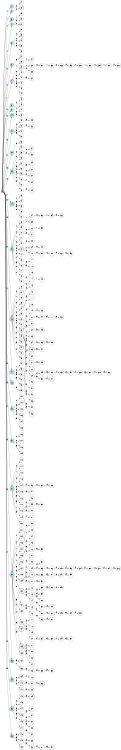 digraph APTA {
__start0 [label="" shape="none"];

rankdir=LR;
size="8,5";

s0 [style="filled", color="black", fillcolor="#ff817b" shape="circle", label="0"];
s1 [style="rounded,filled", color="black", fillcolor="powderblue" shape="doublecircle", label="1"];
s2 [style="filled", color="black", fillcolor="powderblue" shape="circle", label="2"];
s3 [style="rounded,filled", color="black", fillcolor="powderblue" shape="doublecircle", label="3"];
s4 [style="filled", color="black", fillcolor="powderblue" shape="circle", label="4"];
s5 [style="filled", color="black", fillcolor="powderblue" shape="circle", label="5"];
s6 [style="rounded,filled", color="black", fillcolor="powderblue" shape="doublecircle", label="6"];
s7 [style="rounded,filled", color="black", fillcolor="powderblue" shape="doublecircle", label="7"];
s8 [style="rounded,filled", color="black", fillcolor="powderblue" shape="doublecircle", label="8"];
s9 [style="filled", color="black", fillcolor="powderblue" shape="circle", label="9"];
s10 [style="filled", color="black", fillcolor="powderblue" shape="circle", label="10"];
s11 [style="filled", color="black", fillcolor="powderblue" shape="circle", label="11"];
s12 [style="filled", color="black", fillcolor="powderblue" shape="circle", label="12"];
s13 [style="filled", color="black", fillcolor="powderblue" shape="circle", label="13"];
s14 [style="rounded,filled", color="black", fillcolor="powderblue" shape="doublecircle", label="14"];
s15 [style="filled", color="black", fillcolor="powderblue" shape="circle", label="15"];
s16 [style="rounded,filled", color="black", fillcolor="powderblue" shape="doublecircle", label="16"];
s17 [style="rounded,filled", color="black", fillcolor="powderblue" shape="doublecircle", label="17"];
s18 [style="filled", color="black", fillcolor="powderblue" shape="circle", label="18"];
s19 [style="filled", color="black", fillcolor="powderblue" shape="circle", label="19"];
s20 [style="filled", color="black", fillcolor="powderblue" shape="circle", label="20"];
s21 [style="rounded,filled", color="black", fillcolor="powderblue" shape="doublecircle", label="21"];
s22 [style="rounded,filled", color="black", fillcolor="powderblue" shape="doublecircle", label="22"];
s23 [style="filled", color="black", fillcolor="powderblue" shape="circle", label="23"];
s24 [style="rounded,filled", color="black", fillcolor="powderblue" shape="doublecircle", label="24"];
s25 [style="rounded,filled", color="black", fillcolor="powderblue" shape="doublecircle", label="25"];
s26 [style="filled", color="black", fillcolor="powderblue" shape="circle", label="26"];
s27 [style="filled", color="black", fillcolor="white" shape="circle", label="27"];
s28 [style="rounded,filled", color="black", fillcolor="white" shape="doublecircle", label="28"];
s29 [style="filled", color="black", fillcolor="white" shape="circle", label="29"];
s30 [style="filled", color="black", fillcolor="white" shape="circle", label="30"];
s31 [style="filled", color="black", fillcolor="white" shape="circle", label="31"];
s32 [style="filled", color="black", fillcolor="white" shape="circle", label="32"];
s33 [style="filled", color="black", fillcolor="white" shape="circle", label="33"];
s34 [style="filled", color="black", fillcolor="white" shape="circle", label="34"];
s35 [style="filled", color="black", fillcolor="white" shape="circle", label="35"];
s36 [style="filled", color="black", fillcolor="white" shape="circle", label="36"];
s37 [style="filled", color="black", fillcolor="white" shape="circle", label="37"];
s38 [style="filled", color="black", fillcolor="white" shape="circle", label="38"];
s39 [style="filled", color="black", fillcolor="white" shape="circle", label="39"];
s40 [style="filled", color="black", fillcolor="white" shape="circle", label="40"];
s41 [style="filled", color="black", fillcolor="white" shape="circle", label="41"];
s42 [style="filled", color="black", fillcolor="white" shape="circle", label="42"];
s43 [style="filled", color="black", fillcolor="white" shape="circle", label="43"];
s44 [style="filled", color="black", fillcolor="white" shape="circle", label="44"];
s45 [style="filled", color="black", fillcolor="white" shape="circle", label="45"];
s46 [style="filled", color="black", fillcolor="white" shape="circle", label="46"];
s47 [style="filled", color="black", fillcolor="white" shape="circle", label="47"];
s48 [style="filled", color="black", fillcolor="white" shape="circle", label="48"];
s49 [style="filled", color="black", fillcolor="white" shape="circle", label="49"];
s50 [style="filled", color="black", fillcolor="white" shape="circle", label="50"];
s51 [style="filled", color="black", fillcolor="white" shape="circle", label="51"];
s52 [style="filled", color="black", fillcolor="white" shape="circle", label="52"];
s53 [style="filled", color="black", fillcolor="white" shape="circle", label="53"];
s54 [style="filled", color="black", fillcolor="white" shape="circle", label="54"];
s55 [style="filled", color="black", fillcolor="white" shape="circle", label="55"];
s56 [style="filled", color="black", fillcolor="white" shape="circle", label="56"];
s57 [style="filled", color="black", fillcolor="white" shape="circle", label="57"];
s58 [style="filled", color="black", fillcolor="white" shape="circle", label="58"];
s59 [style="filled", color="black", fillcolor="white" shape="circle", label="59"];
s60 [style="filled", color="black", fillcolor="white" shape="circle", label="60"];
s61 [style="filled", color="black", fillcolor="white" shape="circle", label="61"];
s62 [style="filled", color="black", fillcolor="white" shape="circle", label="62"];
s63 [style="filled", color="black", fillcolor="white" shape="circle", label="63"];
s64 [style="filled", color="black", fillcolor="white" shape="circle", label="64"];
s65 [style="filled", color="black", fillcolor="white" shape="circle", label="65"];
s66 [style="filled", color="black", fillcolor="white" shape="circle", label="66"];
s67 [style="filled", color="black", fillcolor="white" shape="circle", label="67"];
s68 [style="filled", color="black", fillcolor="white" shape="circle", label="68"];
s69 [style="filled", color="black", fillcolor="white" shape="circle", label="69"];
s70 [style="filled", color="black", fillcolor="white" shape="circle", label="70"];
s71 [style="filled", color="black", fillcolor="white" shape="circle", label="71"];
s72 [style="filled", color="black", fillcolor="white" shape="circle", label="72"];
s73 [style="rounded,filled", color="black", fillcolor="white" shape="doublecircle", label="73"];
s74 [style="filled", color="black", fillcolor="white" shape="circle", label="74"];
s75 [style="filled", color="black", fillcolor="white" shape="circle", label="75"];
s76 [style="filled", color="black", fillcolor="white" shape="circle", label="76"];
s77 [style="filled", color="black", fillcolor="white" shape="circle", label="77"];
s78 [style="filled", color="black", fillcolor="white" shape="circle", label="78"];
s79 [style="filled", color="black", fillcolor="white" shape="circle", label="79"];
s80 [style="filled", color="black", fillcolor="white" shape="circle", label="80"];
s81 [style="filled", color="black", fillcolor="white" shape="circle", label="81"];
s82 [style="filled", color="black", fillcolor="white" shape="circle", label="82"];
s83 [style="filled", color="black", fillcolor="white" shape="circle", label="83"];
s84 [style="filled", color="black", fillcolor="white" shape="circle", label="84"];
s85 [style="filled", color="black", fillcolor="white" shape="circle", label="85"];
s86 [style="filled", color="black", fillcolor="white" shape="circle", label="86"];
s87 [style="filled", color="black", fillcolor="white" shape="circle", label="87"];
s88 [style="rounded,filled", color="black", fillcolor="white" shape="doublecircle", label="88"];
s89 [style="rounded,filled", color="black", fillcolor="white" shape="doublecircle", label="89"];
s90 [style="filled", color="black", fillcolor="white" shape="circle", label="90"];
s91 [style="rounded,filled", color="black", fillcolor="white" shape="doublecircle", label="91"];
s92 [style="filled", color="black", fillcolor="white" shape="circle", label="92"];
s93 [style="filled", color="black", fillcolor="white" shape="circle", label="93"];
s94 [style="filled", color="black", fillcolor="white" shape="circle", label="94"];
s95 [style="filled", color="black", fillcolor="white" shape="circle", label="95"];
s96 [style="filled", color="black", fillcolor="white" shape="circle", label="96"];
s97 [style="filled", color="black", fillcolor="white" shape="circle", label="97"];
s98 [style="filled", color="black", fillcolor="white" shape="circle", label="98"];
s99 [style="filled", color="black", fillcolor="white" shape="circle", label="99"];
s100 [style="filled", color="black", fillcolor="white" shape="circle", label="100"];
s101 [style="filled", color="black", fillcolor="white" shape="circle", label="101"];
s102 [style="filled", color="black", fillcolor="white" shape="circle", label="102"];
s103 [style="filled", color="black", fillcolor="white" shape="circle", label="103"];
s104 [style="filled", color="black", fillcolor="white" shape="circle", label="104"];
s105 [style="filled", color="black", fillcolor="white" shape="circle", label="105"];
s106 [style="filled", color="black", fillcolor="white" shape="circle", label="106"];
s107 [style="filled", color="black", fillcolor="white" shape="circle", label="107"];
s108 [style="filled", color="black", fillcolor="white" shape="circle", label="108"];
s109 [style="filled", color="black", fillcolor="white" shape="circle", label="109"];
s110 [style="filled", color="black", fillcolor="white" shape="circle", label="110"];
s111 [style="filled", color="black", fillcolor="white" shape="circle", label="111"];
s112 [style="filled", color="black", fillcolor="white" shape="circle", label="112"];
s113 [style="filled", color="black", fillcolor="white" shape="circle", label="113"];
s114 [style="filled", color="black", fillcolor="white" shape="circle", label="114"];
s115 [style="filled", color="black", fillcolor="white" shape="circle", label="115"];
s116 [style="filled", color="black", fillcolor="white" shape="circle", label="116"];
s117 [style="filled", color="black", fillcolor="white" shape="circle", label="117"];
s118 [style="filled", color="black", fillcolor="white" shape="circle", label="118"];
s119 [style="filled", color="black", fillcolor="white" shape="circle", label="119"];
s120 [style="filled", color="black", fillcolor="white" shape="circle", label="120"];
s121 [style="filled", color="black", fillcolor="white" shape="circle", label="121"];
s122 [style="filled", color="black", fillcolor="white" shape="circle", label="122"];
s123 [style="filled", color="black", fillcolor="white" shape="circle", label="123"];
s124 [style="filled", color="black", fillcolor="white" shape="circle", label="124"];
s125 [style="filled", color="black", fillcolor="white" shape="circle", label="125"];
s126 [style="filled", color="black", fillcolor="white" shape="circle", label="126"];
s127 [style="filled", color="black", fillcolor="white" shape="circle", label="127"];
s128 [style="filled", color="black", fillcolor="white" shape="circle", label="128"];
s129 [style="filled", color="black", fillcolor="white" shape="circle", label="129"];
s130 [style="rounded,filled", color="black", fillcolor="white" shape="doublecircle", label="130"];
s131 [style="filled", color="black", fillcolor="white" shape="circle", label="131"];
s132 [style="filled", color="black", fillcolor="white" shape="circle", label="132"];
s133 [style="filled", color="black", fillcolor="white" shape="circle", label="133"];
s134 [style="rounded,filled", color="black", fillcolor="white" shape="doublecircle", label="134"];
s135 [style="rounded,filled", color="black", fillcolor="white" shape="doublecircle", label="135"];
s136 [style="filled", color="black", fillcolor="white" shape="circle", label="136"];
s137 [style="filled", color="black", fillcolor="white" shape="circle", label="137"];
s138 [style="filled", color="black", fillcolor="white" shape="circle", label="138"];
s139 [style="filled", color="black", fillcolor="white" shape="circle", label="139"];
s140 [style="rounded,filled", color="black", fillcolor="white" shape="doublecircle", label="140"];
s141 [style="filled", color="black", fillcolor="white" shape="circle", label="141"];
s142 [style="filled", color="black", fillcolor="white" shape="circle", label="142"];
s143 [style="filled", color="black", fillcolor="white" shape="circle", label="143"];
s144 [style="filled", color="black", fillcolor="white" shape="circle", label="144"];
s145 [style="filled", color="black", fillcolor="white" shape="circle", label="145"];
s146 [style="filled", color="black", fillcolor="white" shape="circle", label="146"];
s147 [style="filled", color="black", fillcolor="white" shape="circle", label="147"];
s148 [style="filled", color="black", fillcolor="white" shape="circle", label="148"];
s149 [style="filled", color="black", fillcolor="white" shape="circle", label="149"];
s150 [style="filled", color="black", fillcolor="white" shape="circle", label="150"];
s151 [style="filled", color="black", fillcolor="white" shape="circle", label="151"];
s152 [style="filled", color="black", fillcolor="white" shape="circle", label="152"];
s153 [style="filled", color="black", fillcolor="white" shape="circle", label="153"];
s154 [style="filled", color="black", fillcolor="white" shape="circle", label="154"];
s155 [style="filled", color="black", fillcolor="white" shape="circle", label="155"];
s156 [style="filled", color="black", fillcolor="white" shape="circle", label="156"];
s157 [style="filled", color="black", fillcolor="white" shape="circle", label="157"];
s158 [style="filled", color="black", fillcolor="white" shape="circle", label="158"];
s159 [style="filled", color="black", fillcolor="white" shape="circle", label="159"];
s160 [style="filled", color="black", fillcolor="white" shape="circle", label="160"];
s161 [style="filled", color="black", fillcolor="white" shape="circle", label="161"];
s162 [style="filled", color="black", fillcolor="white" shape="circle", label="162"];
s163 [style="filled", color="black", fillcolor="white" shape="circle", label="163"];
s164 [style="filled", color="black", fillcolor="white" shape="circle", label="164"];
s165 [style="filled", color="black", fillcolor="white" shape="circle", label="165"];
s166 [style="filled", color="black", fillcolor="white" shape="circle", label="166"];
s167 [style="filled", color="black", fillcolor="white" shape="circle", label="167"];
s168 [style="filled", color="black", fillcolor="white" shape="circle", label="168"];
s169 [style="filled", color="black", fillcolor="white" shape="circle", label="169"];
s170 [style="filled", color="black", fillcolor="white" shape="circle", label="170"];
s171 [style="filled", color="black", fillcolor="white" shape="circle", label="171"];
s172 [style="filled", color="black", fillcolor="white" shape="circle", label="172"];
s173 [style="filled", color="black", fillcolor="white" shape="circle", label="173"];
s174 [style="filled", color="black", fillcolor="white" shape="circle", label="174"];
s175 [style="filled", color="black", fillcolor="white" shape="circle", label="175"];
s176 [style="filled", color="black", fillcolor="white" shape="circle", label="176"];
s177 [style="filled", color="black", fillcolor="white" shape="circle", label="177"];
s178 [style="filled", color="black", fillcolor="white" shape="circle", label="178"];
s179 [style="filled", color="black", fillcolor="white" shape="circle", label="179"];
s180 [style="filled", color="black", fillcolor="white" shape="circle", label="180"];
s181 [style="filled", color="black", fillcolor="white" shape="circle", label="181"];
s182 [style="filled", color="black", fillcolor="white" shape="circle", label="182"];
s183 [style="filled", color="black", fillcolor="white" shape="circle", label="183"];
s184 [style="filled", color="black", fillcolor="white" shape="circle", label="184"];
s185 [style="rounded,filled", color="black", fillcolor="white" shape="doublecircle", label="185"];
s186 [style="filled", color="black", fillcolor="white" shape="circle", label="186"];
s187 [style="filled", color="black", fillcolor="white" shape="circle", label="187"];
s188 [style="rounded,filled", color="black", fillcolor="white" shape="doublecircle", label="188"];
s189 [style="filled", color="black", fillcolor="white" shape="circle", label="189"];
s190 [style="filled", color="black", fillcolor="white" shape="circle", label="190"];
s191 [style="filled", color="black", fillcolor="white" shape="circle", label="191"];
s192 [style="filled", color="black", fillcolor="white" shape="circle", label="192"];
s193 [style="filled", color="black", fillcolor="white" shape="circle", label="193"];
s194 [style="filled", color="black", fillcolor="white" shape="circle", label="194"];
s195 [style="filled", color="black", fillcolor="white" shape="circle", label="195"];
s196 [style="filled", color="black", fillcolor="white" shape="circle", label="196"];
s197 [style="filled", color="black", fillcolor="white" shape="circle", label="197"];
s198 [style="filled", color="black", fillcolor="white" shape="circle", label="198"];
s199 [style="filled", color="black", fillcolor="white" shape="circle", label="199"];
s200 [style="filled", color="black", fillcolor="white" shape="circle", label="200"];
s201 [style="filled", color="black", fillcolor="white" shape="circle", label="201"];
s202 [style="filled", color="black", fillcolor="white" shape="circle", label="202"];
s203 [style="filled", color="black", fillcolor="white" shape="circle", label="203"];
s204 [style="filled", color="black", fillcolor="white" shape="circle", label="204"];
s205 [style="filled", color="black", fillcolor="white" shape="circle", label="205"];
s206 [style="filled", color="black", fillcolor="white" shape="circle", label="206"];
s207 [style="filled", color="black", fillcolor="white" shape="circle", label="207"];
s208 [style="filled", color="black", fillcolor="white" shape="circle", label="208"];
s209 [style="filled", color="black", fillcolor="white" shape="circle", label="209"];
s210 [style="rounded,filled", color="black", fillcolor="white" shape="doublecircle", label="210"];
s211 [style="filled", color="black", fillcolor="white" shape="circle", label="211"];
s212 [style="filled", color="black", fillcolor="white" shape="circle", label="212"];
s213 [style="filled", color="black", fillcolor="white" shape="circle", label="213"];
s214 [style="filled", color="black", fillcolor="white" shape="circle", label="214"];
s215 [style="filled", color="black", fillcolor="white" shape="circle", label="215"];
s216 [style="filled", color="black", fillcolor="white" shape="circle", label="216"];
s217 [style="filled", color="black", fillcolor="white" shape="circle", label="217"];
s218 [style="filled", color="black", fillcolor="white" shape="circle", label="218"];
s219 [style="filled", color="black", fillcolor="white" shape="circle", label="219"];
s220 [style="filled", color="black", fillcolor="white" shape="circle", label="220"];
s221 [style="filled", color="black", fillcolor="white" shape="circle", label="221"];
s222 [style="filled", color="black", fillcolor="white" shape="circle", label="222"];
s223 [style="filled", color="black", fillcolor="white" shape="circle", label="223"];
s224 [style="filled", color="black", fillcolor="white" shape="circle", label="224"];
s225 [style="filled", color="black", fillcolor="white" shape="circle", label="225"];
s226 [style="filled", color="black", fillcolor="white" shape="circle", label="226"];
s227 [style="filled", color="black", fillcolor="white" shape="circle", label="227"];
s228 [style="filled", color="black", fillcolor="white" shape="circle", label="228"];
s229 [style="rounded,filled", color="black", fillcolor="white" shape="doublecircle", label="229"];
s230 [style="filled", color="black", fillcolor="white" shape="circle", label="230"];
s231 [style="filled", color="black", fillcolor="white" shape="circle", label="231"];
s232 [style="filled", color="black", fillcolor="white" shape="circle", label="232"];
s233 [style="filled", color="black", fillcolor="white" shape="circle", label="233"];
s234 [style="filled", color="black", fillcolor="white" shape="circle", label="234"];
s235 [style="filled", color="black", fillcolor="white" shape="circle", label="235"];
s236 [style="filled", color="black", fillcolor="white" shape="circle", label="236"];
s237 [style="filled", color="black", fillcolor="white" shape="circle", label="237"];
s238 [style="filled", color="black", fillcolor="white" shape="circle", label="238"];
s239 [style="filled", color="black", fillcolor="white" shape="circle", label="239"];
s240 [style="filled", color="black", fillcolor="white" shape="circle", label="240"];
s241 [style="filled", color="black", fillcolor="white" shape="circle", label="241"];
s242 [style="filled", color="black", fillcolor="white" shape="circle", label="242"];
s243 [style="filled", color="black", fillcolor="white" shape="circle", label="243"];
s244 [style="filled", color="black", fillcolor="white" shape="circle", label="244"];
s245 [style="filled", color="black", fillcolor="white" shape="circle", label="245"];
s246 [style="filled", color="black", fillcolor="white" shape="circle", label="246"];
s247 [style="filled", color="black", fillcolor="white" shape="circle", label="247"];
s248 [style="filled", color="black", fillcolor="white" shape="circle", label="248"];
s249 [style="filled", color="black", fillcolor="white" shape="circle", label="249"];
s250 [style="filled", color="black", fillcolor="white" shape="circle", label="250"];
s251 [style="filled", color="black", fillcolor="white" shape="circle", label="251"];
s252 [style="filled", color="black", fillcolor="white" shape="circle", label="252"];
s253 [style="filled", color="black", fillcolor="white" shape="circle", label="253"];
s254 [style="filled", color="black", fillcolor="white" shape="circle", label="254"];
s255 [style="filled", color="black", fillcolor="white" shape="circle", label="255"];
s256 [style="filled", color="black", fillcolor="white" shape="circle", label="256"];
s257 [style="filled", color="black", fillcolor="white" shape="circle", label="257"];
s258 [style="filled", color="black", fillcolor="white" shape="circle", label="258"];
s259 [style="filled", color="black", fillcolor="white" shape="circle", label="259"];
s260 [style="filled", color="black", fillcolor="white" shape="circle", label="260"];
s261 [style="filled", color="black", fillcolor="white" shape="circle", label="261"];
s262 [style="filled", color="black", fillcolor="white" shape="circle", label="262"];
s263 [style="filled", color="black", fillcolor="white" shape="circle", label="263"];
s264 [style="filled", color="black", fillcolor="white" shape="circle", label="264"];
s265 [style="filled", color="black", fillcolor="white" shape="circle", label="265"];
s266 [style="rounded,filled", color="black", fillcolor="white" shape="doublecircle", label="266"];
s267 [style="filled", color="black", fillcolor="white" shape="circle", label="267"];
s268 [style="filled", color="black", fillcolor="white" shape="circle", label="268"];
s269 [style="filled", color="black", fillcolor="white" shape="circle", label="269"];
s270 [style="filled", color="black", fillcolor="white" shape="circle", label="270"];
s271 [style="filled", color="black", fillcolor="white" shape="circle", label="271"];
s272 [style="filled", color="black", fillcolor="white" shape="circle", label="272"];
s273 [style="filled", color="black", fillcolor="white" shape="circle", label="273"];
s274 [style="filled", color="black", fillcolor="white" shape="circle", label="274"];
s275 [style="filled", color="black", fillcolor="white" shape="circle", label="275"];
s276 [style="filled", color="black", fillcolor="white" shape="circle", label="276"];
s277 [style="filled", color="black", fillcolor="white" shape="circle", label="277"];
s278 [style="filled", color="black", fillcolor="white" shape="circle", label="278"];
s279 [style="filled", color="black", fillcolor="white" shape="circle", label="279"];
s280 [style="filled", color="black", fillcolor="white" shape="circle", label="280"];
s281 [style="filled", color="black", fillcolor="white" shape="circle", label="281"];
s282 [style="filled", color="black", fillcolor="white" shape="circle", label="282"];
s283 [style="filled", color="black", fillcolor="white" shape="circle", label="283"];
s284 [style="filled", color="black", fillcolor="white" shape="circle", label="284"];
s285 [style="filled", color="black", fillcolor="white" shape="circle", label="285"];
s286 [style="filled", color="black", fillcolor="white" shape="circle", label="286"];
s287 [style="filled", color="black", fillcolor="white" shape="circle", label="287"];
s288 [style="filled", color="black", fillcolor="white" shape="circle", label="288"];
s289 [style="filled", color="black", fillcolor="white" shape="circle", label="289"];
s290 [style="filled", color="black", fillcolor="white" shape="circle", label="290"];
s291 [style="filled", color="black", fillcolor="white" shape="circle", label="291"];
s292 [style="filled", color="black", fillcolor="white" shape="circle", label="292"];
s293 [style="filled", color="black", fillcolor="white" shape="circle", label="293"];
s294 [style="filled", color="black", fillcolor="white" shape="circle", label="294"];
s295 [style="filled", color="black", fillcolor="white" shape="circle", label="295"];
s296 [style="filled", color="black", fillcolor="white" shape="circle", label="296"];
s297 [style="filled", color="black", fillcolor="white" shape="circle", label="297"];
s298 [style="filled", color="black", fillcolor="white" shape="circle", label="298"];
s299 [style="filled", color="black", fillcolor="white" shape="circle", label="299"];
s300 [style="filled", color="black", fillcolor="white" shape="circle", label="300"];
s301 [style="filled", color="black", fillcolor="white" shape="circle", label="301"];
s302 [style="filled", color="black", fillcolor="white" shape="circle", label="302"];
s303 [style="filled", color="black", fillcolor="white" shape="circle", label="303"];
s304 [style="filled", color="black", fillcolor="white" shape="circle", label="304"];
s305 [style="filled", color="black", fillcolor="white" shape="circle", label="305"];
s306 [style="filled", color="black", fillcolor="white" shape="circle", label="306"];
s307 [style="filled", color="black", fillcolor="white" shape="circle", label="307"];
s308 [style="filled", color="black", fillcolor="white" shape="circle", label="308"];
s309 [style="filled", color="black", fillcolor="white" shape="circle", label="309"];
s310 [style="filled", color="black", fillcolor="white" shape="circle", label="310"];
s311 [style="filled", color="black", fillcolor="white" shape="circle", label="311"];
s312 [style="filled", color="black", fillcolor="white" shape="circle", label="312"];
s313 [style="filled", color="black", fillcolor="white" shape="circle", label="313"];
s314 [style="filled", color="black", fillcolor="white" shape="circle", label="314"];
s315 [style="filled", color="black", fillcolor="white" shape="circle", label="315"];
s316 [style="filled", color="black", fillcolor="white" shape="circle", label="316"];
s0 -> s1 [label="0"];
s0 -> s2 [label="1"];
s0 -> s3 [label="2"];
s0 -> s4 [label="4"];
s0 -> s5 [label="5"];
s0 -> s6 [label="6"];
s0 -> s7 [label="7"];
s0 -> s8 [label="9"];
s0 -> s9 [label="12"];
s0 -> s10 [label="13"];
s0 -> s11 [label="14"];
s0 -> s12 [label="15"];
s0 -> s13 [label="16"];
s0 -> s14 [label="17"];
s0 -> s15 [label="18"];
s0 -> s16 [label="19"];
s0 -> s17 [label="20"];
s0 -> s18 [label="21"];
s0 -> s19 [label="22"];
s0 -> s20 [label="23"];
s0 -> s21 [label="24"];
s0 -> s22 [label="25"];
s0 -> s23 [label="26"];
s0 -> s24 [label="27"];
s0 -> s25 [label="28"];
s0 -> s26 [label="29"];
s2 -> s27 [label="5"];
s2 -> s28 [label="6"];
s4 -> s29 [label="7"];
s4 -> s30 [label="19"];
s4 -> s31 [label="27"];
s5 -> s32 [label="3"];
s5 -> s33 [label="16"];
s5 -> s34 [label="19"];
s5 -> s35 [label="24"];
s5 -> s36 [label="25"];
s6 -> s37 [label="28"];
s7 -> s38 [label="1"];
s7 -> s39 [label="18"];
s7 -> s40 [label="19"];
s7 -> s41 [label="22"];
s7 -> s42 [label="24"];
s7 -> s43 [label="25"];
s7 -> s44 [label="27"];
s9 -> s45 [label="9"];
s10 -> s46 [label="14"];
s10 -> s47 [label="16"];
s10 -> s48 [label="19"];
s11 -> s49 [label="5"];
s11 -> s50 [label="7"];
s11 -> s51 [label="19"];
s11 -> s52 [label="25"];
s12 -> s53 [label="19"];
s13 -> s54 [label="18"];
s13 -> s55 [label="19"];
s13 -> s56 [label="20"];
s13 -> s57 [label="23"];
s13 -> s58 [label="24"];
s13 -> s59 [label="25"];
s13 -> s60 [label="27"];
s13 -> s61 [label="28"];
s13 -> s62 [label="29"];
s14 -> s63 [label="4"];
s14 -> s64 [label="16"];
s14 -> s65 [label="18"];
s14 -> s66 [label="19"];
s14 -> s67 [label="20"];
s15 -> s68 [label="4"];
s15 -> s69 [label="5"];
s15 -> s70 [label="7"];
s15 -> s71 [label="16"];
s15 -> s72 [label="17"];
s15 -> s73 [label="19"];
s15 -> s74 [label="21"];
s15 -> s75 [label="22"];
s15 -> s76 [label="24"];
s15 -> s77 [label="25"];
s15 -> s78 [label="27"];
s15 -> s79 [label="28"];
s16 -> s80 [label="5"];
s16 -> s81 [label="7"];
s16 -> s82 [label="16"];
s16 -> s83 [label="17"];
s16 -> s84 [label="18"];
s16 -> s85 [label="20"];
s16 -> s86 [label="21"];
s16 -> s87 [label="22"];
s16 -> s88 [label="24"];
s16 -> s89 [label="25"];
s16 -> s90 [label="27"];
s16 -> s91 [label="28"];
s16 -> s92 [label="29"];
s16 -> s93 [label="31"];
s17 -> s94 [label="7"];
s17 -> s95 [label="16"];
s17 -> s96 [label="18"];
s17 -> s97 [label="19"];
s17 -> s98 [label="25"];
s18 -> s99 [label="19"];
s19 -> s100 [label="19"];
s19 -> s101 [label="23"];
s19 -> s102 [label="24"];
s19 -> s103 [label="25"];
s19 -> s104 [label="28"];
s19 -> s105 [label="29"];
s20 -> s106 [label="19"];
s20 -> s107 [label="22"];
s20 -> s108 [label="24"];
s20 -> s109 [label="25"];
s21 -> s110 [label="5"];
s21 -> s111 [label="7"];
s21 -> s112 [label="16"];
s21 -> s113 [label="17"];
s21 -> s114 [label="18"];
s21 -> s115 [label="19"];
s21 -> s116 [label="22"];
s21 -> s117 [label="23"];
s21 -> s118 [label="25"];
s21 -> s119 [label="27"];
s21 -> s120 [label="29"];
s22 -> s121 [label="0"];
s22 -> s122 [label="5"];
s22 -> s123 [label="7"];
s22 -> s124 [label="13"];
s22 -> s125 [label="14"];
s22 -> s126 [label="15"];
s22 -> s127 [label="16"];
s22 -> s128 [label="17"];
s22 -> s129 [label="18"];
s22 -> s130 [label="19"];
s22 -> s131 [label="22"];
s22 -> s132 [label="23"];
s22 -> s133 [label="24"];
s22 -> s134 [label="27"];
s22 -> s135 [label="28"];
s22 -> s136 [label="29"];
s23 -> s137 [label="25"];
s23 -> s138 [label="27"];
s24 -> s139 [label="18"];
s24 -> s140 [label="19"];
s24 -> s141 [label="31"];
s25 -> s142 [label="18"];
s25 -> s143 [label="19"];
s25 -> s144 [label="23"];
s25 -> s145 [label="24"];
s25 -> s146 [label="25"];
s25 -> s147 [label="29"];
s26 -> s148 [label="19"];
s26 -> s149 [label="25"];
s26 -> s150 [label="28"];
s38 -> s151 [label="4"];
s39 -> s152 [label="7"];
s39 -> s153 [label="19"];
s41 -> s154 [label="25"];
s49 -> s155 [label="25"];
s50 -> s156 [label="19"];
s55 -> s157 [label="0"];
s55 -> s158 [label="20"];
s58 -> s159 [label="25"];
s59 -> s160 [label="19"];
s59 -> s161 [label="28"];
s60 -> s162 [label="7"];
s62 -> s163 [label="19"];
s68 -> s164 [label="7"];
s68 -> s165 [label="14"];
s70 -> s166 [label="18"];
s70 -> s167 [label="28"];
s72 -> s168 [label="19"];
s73 -> s169 [label="17"];
s73 -> s170 [label="18"];
s76 -> s171 [label="25"];
s76 -> s172 [label="28"];
s80 -> s173 [label="19"];
s81 -> s174 [label="18"];
s82 -> s175 [label="5"];
s84 -> s176 [label="25"];
s84 -> s177 [label="27"];
s87 -> s178 [label="19"];
s88 -> s179 [label="16"];
s88 -> s180 [label="19"];
s88 -> s181 [label="25"];
s89 -> s182 [label="14"];
s89 -> s183 [label="17"];
s89 -> s184 [label="18"];
s89 -> s185 [label="19"];
s89 -> s186 [label="23"];
s89 -> s187 [label="24"];
s89 -> s188 [label="27"];
s89 -> s189 [label="28"];
s89 -> s190 [label="31"];
s92 -> s191 [label="19"];
s95 -> s192 [label="25"];
s96 -> s193 [label="19"];
s100 -> s194 [label="22"];
s100 -> s195 [label="25"];
s114 -> s196 [label="24"];
s115 -> s197 [label="28"];
s118 -> s198 [label="19"];
s118 -> s199 [label="24"];
s118 -> s200 [label="28"];
s119 -> s201 [label="14"];
s123 -> s202 [label="19"];
s124 -> s203 [label="11"];
s125 -> s204 [label="19"];
s125 -> s205 [label="25"];
s126 -> s206 [label="19"];
s129 -> s207 [label="5"];
s129 -> s208 [label="17"];
s129 -> s209 [label="19"];
s129 -> s210 [label="24"];
s129 -> s211 [label="25"];
s130 -> s212 [label="16"];
s130 -> s213 [label="25"];
s130 -> s214 [label="28"];
s131 -> s215 [label="16"];
s131 -> s216 [label="23"];
s133 -> s217 [label="5"];
s133 -> s218 [label="7"];
s133 -> s219 [label="16"];
s133 -> s220 [label="25"];
s135 -> s221 [label="22"];
s135 -> s222 [label="24"];
s135 -> s223 [label="25"];
s135 -> s224 [label="29"];
s138 -> s225 [label="25"];
s139 -> s226 [label="17"];
s140 -> s227 [label="25"];
s141 -> s228 [label="28"];
s142 -> s229 [label="25"];
s145 -> s230 [label="25"];
s146 -> s231 [label="19"];
s146 -> s232 [label="24"];
s146 -> s233 [label="28"];
s147 -> s234 [label="25"];
s149 -> s235 [label="19"];
s149 -> s236 [label="28"];
s152 -> s237 [label="18"];
s164 -> s238 [label="18"];
s166 -> s239 [label="7"];
s169 -> s240 [label="18"];
s170 -> s241 [label="19"];
s174 -> s242 [label="7"];
s179 -> s243 [label="14"];
s180 -> s244 [label="25"];
s182 -> s245 [label="25"];
s184 -> s246 [label="16"];
s185 -> s247 [label="25"];
s187 -> s248 [label="18"];
s189 -> s249 [label="24"];
s189 -> s250 [label="25"];
s196 -> s251 [label="18"];
s199 -> s252 [label="25"];
s206 -> s253 [label="26"];
s209 -> s254 [label="18"];
s209 -> s255 [label="24"];
s210 -> s256 [label="18"];
s211 -> s257 [label="18"];
s213 -> s258 [label="19"];
s213 -> s259 [label="24"];
s213 -> s260 [label="29"];
s214 -> s261 [label="29"];
s215 -> s262 [label="5"];
s216 -> s263 [label="22"];
s220 -> s264 [label="24"];
s225 -> s265 [label="28"];
s227 -> s266 [label="18"];
s236 -> s267 [label="19"];
s237 -> s268 [label="7"];
s238 -> s269 [label="7"];
s241 -> s270 [label="18"];
s244 -> s271 [label="24"];
s246 -> s272 [label="22"];
s249 -> s273 [label="25"];
s250 -> s274 [label="24"];
s251 -> s275 [label="19"];
s255 -> s276 [label="18"];
s256 -> s277 [label="25"];
s258 -> s278 [label="25"];
s261 -> s279 [label="19"];
s262 -> s280 [label="16"];
s263 -> s281 [label="19"];
s264 -> s282 [label="25"];
s265 -> s283 [label="29"];
s267 -> s284 [label="25"];
s268 -> s285 [label="18"];
s269 -> s286 [label="18"];
s270 -> s287 [label="19"];
s271 -> s288 [label="25"];
s273 -> s289 [label="24"];
s276 -> s290 [label="19"];
s277 -> s291 [label="28"];
s278 -> s292 [label="18"];
s280 -> s293 [label="19"];
s282 -> s294 [label="24"];
s285 -> s295 [label="19"];
s287 -> s296 [label="18"];
s289 -> s297 [label="25"];
s290 -> s298 [label="24"];
s291 -> s299 [label="29"];
s293 -> s300 [label="28"];
s294 -> s301 [label="25"];
s295 -> s302 [label="27"];
s297 -> s303 [label="24"];
s298 -> s304 [label="19"];
s300 -> s305 [label="19"];
s302 -> s306 [label="7"];
s303 -> s307 [label="25"];
s304 -> s308 [label="24"];
s306 -> s309 [label="18"];
s307 -> s310 [label="24"];
s308 -> s311 [label="18"];
s309 -> s312 [label="7"];
s310 -> s313 [label="19"];
s311 -> s314 [label="24"];
s312 -> s315 [label="19"];
s314 -> s316 [label="18"];

}